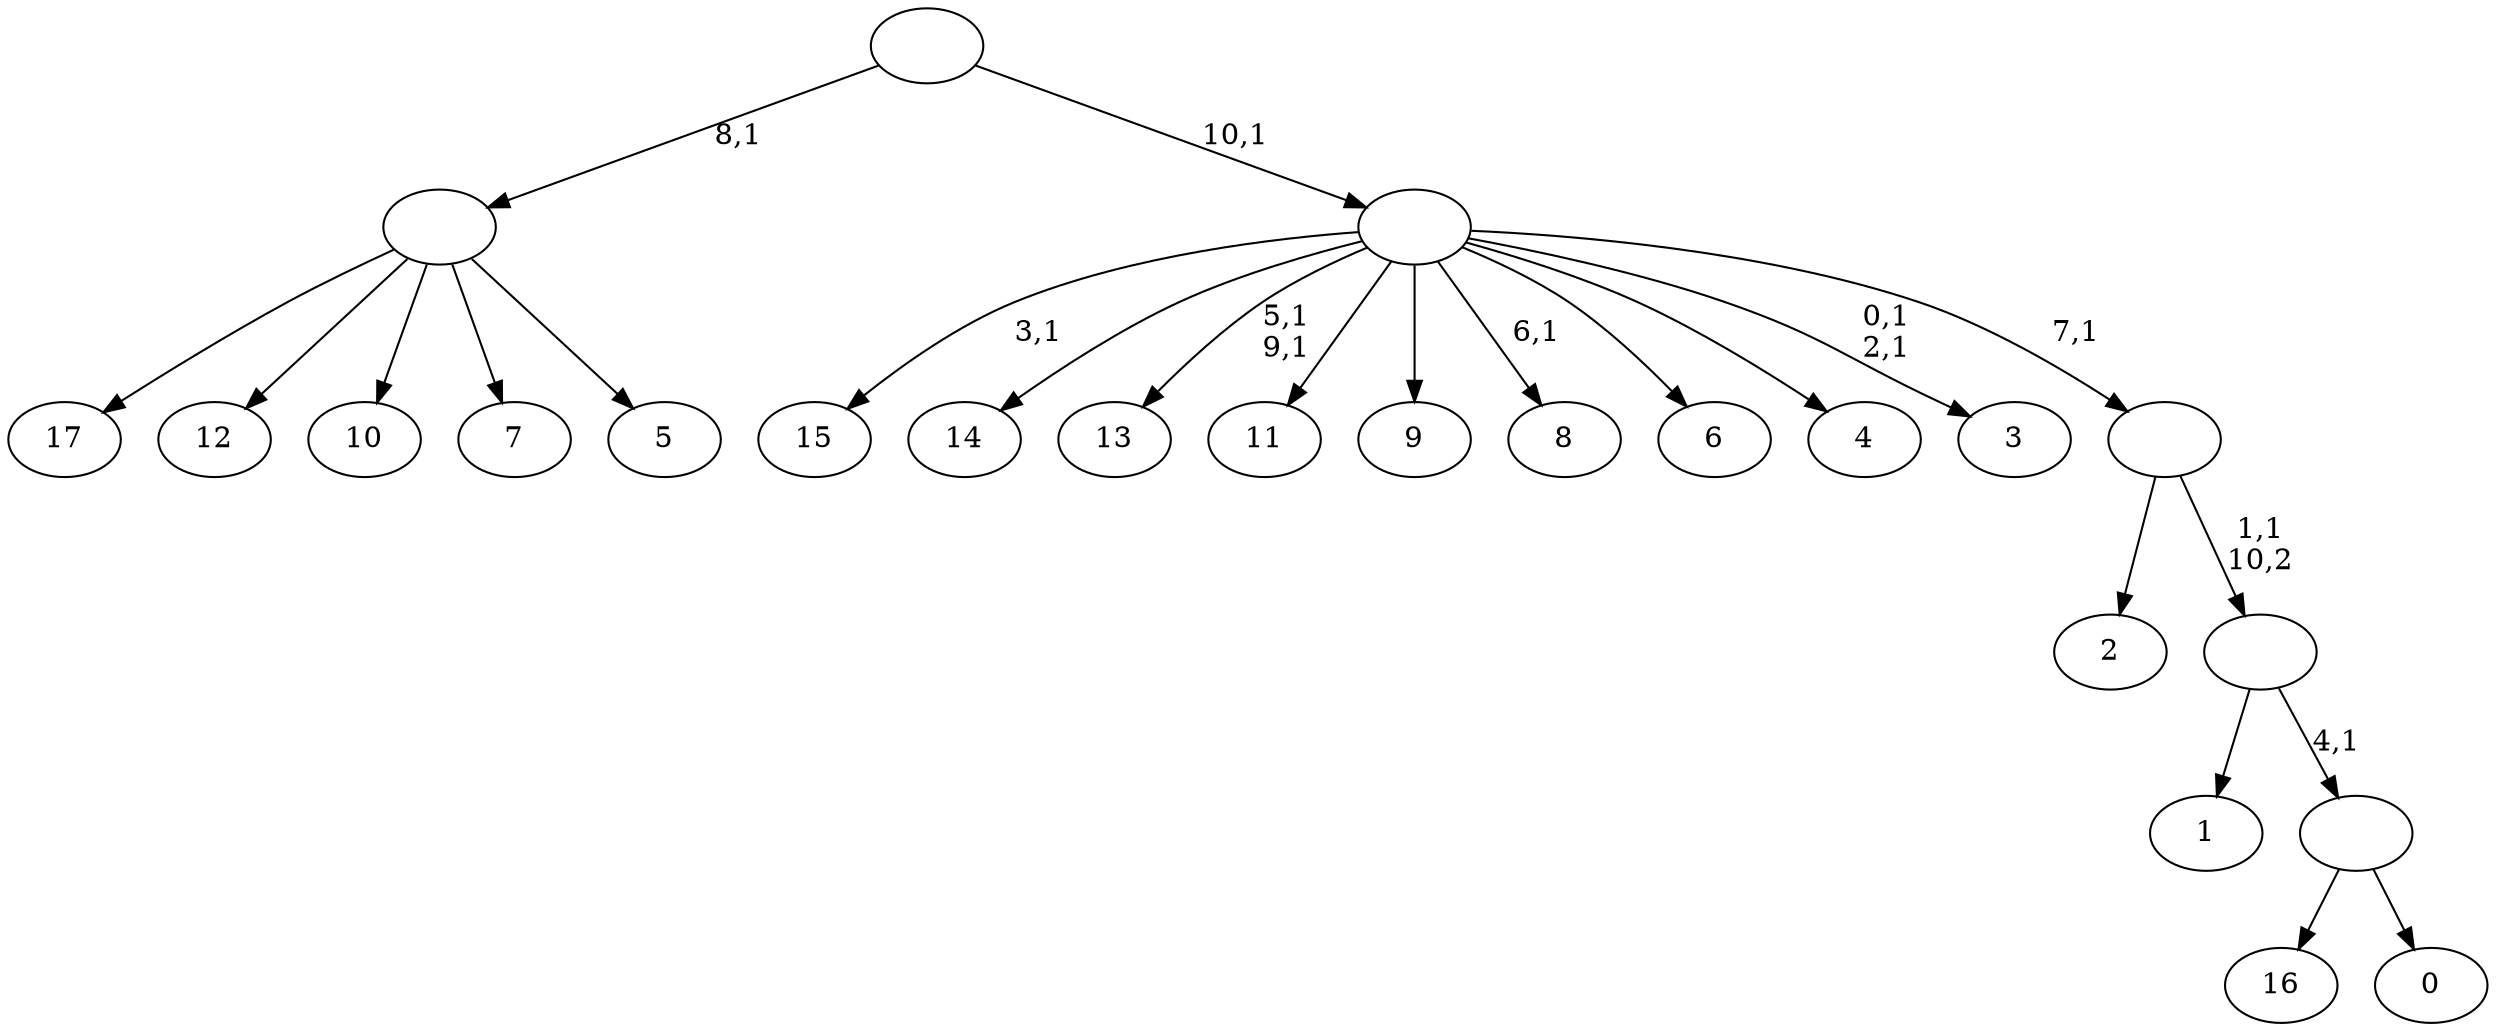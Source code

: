 digraph T {
	29 [label="17"]
	28 [label="16"]
	27 [label="15"]
	25 [label="14"]
	24 [label="13"]
	21 [label="12"]
	20 [label="11"]
	19 [label="10"]
	18 [label="9"]
	17 [label="8"]
	15 [label="7"]
	14 [label="6"]
	13 [label="5"]
	12 [label=""]
	11 [label="4"]
	10 [label="3"]
	7 [label="2"]
	6 [label="1"]
	5 [label="0"]
	4 [label=""]
	3 [label=""]
	2 [label=""]
	1 [label=""]
	0 [label=""]
	12 -> 29 [label=""]
	12 -> 21 [label=""]
	12 -> 19 [label=""]
	12 -> 15 [label=""]
	12 -> 13 [label=""]
	4 -> 28 [label=""]
	4 -> 5 [label=""]
	3 -> 6 [label=""]
	3 -> 4 [label="4,1"]
	2 -> 7 [label=""]
	2 -> 3 [label="1,1\n10,2"]
	1 -> 10 [label="0,1\n2,1"]
	1 -> 17 [label="6,1"]
	1 -> 24 [label="5,1\n9,1"]
	1 -> 27 [label="3,1"]
	1 -> 25 [label=""]
	1 -> 20 [label=""]
	1 -> 18 [label=""]
	1 -> 14 [label=""]
	1 -> 11 [label=""]
	1 -> 2 [label="7,1"]
	0 -> 12 [label="8,1"]
	0 -> 1 [label="10,1"]
}
